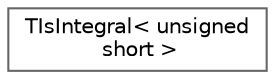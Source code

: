 digraph "Graphical Class Hierarchy"
{
 // INTERACTIVE_SVG=YES
 // LATEX_PDF_SIZE
  bgcolor="transparent";
  edge [fontname=Helvetica,fontsize=10,labelfontname=Helvetica,labelfontsize=10];
  node [fontname=Helvetica,fontsize=10,shape=box,height=0.2,width=0.4];
  rankdir="LR";
  Node0 [id="Node000000",label="TIsIntegral\< unsigned\l short \>",height=0.2,width=0.4,color="grey40", fillcolor="white", style="filled",URL="$d4/d67/structTIsIntegral_3_01unsigned_01short_01_4.html",tooltip=" "];
}
